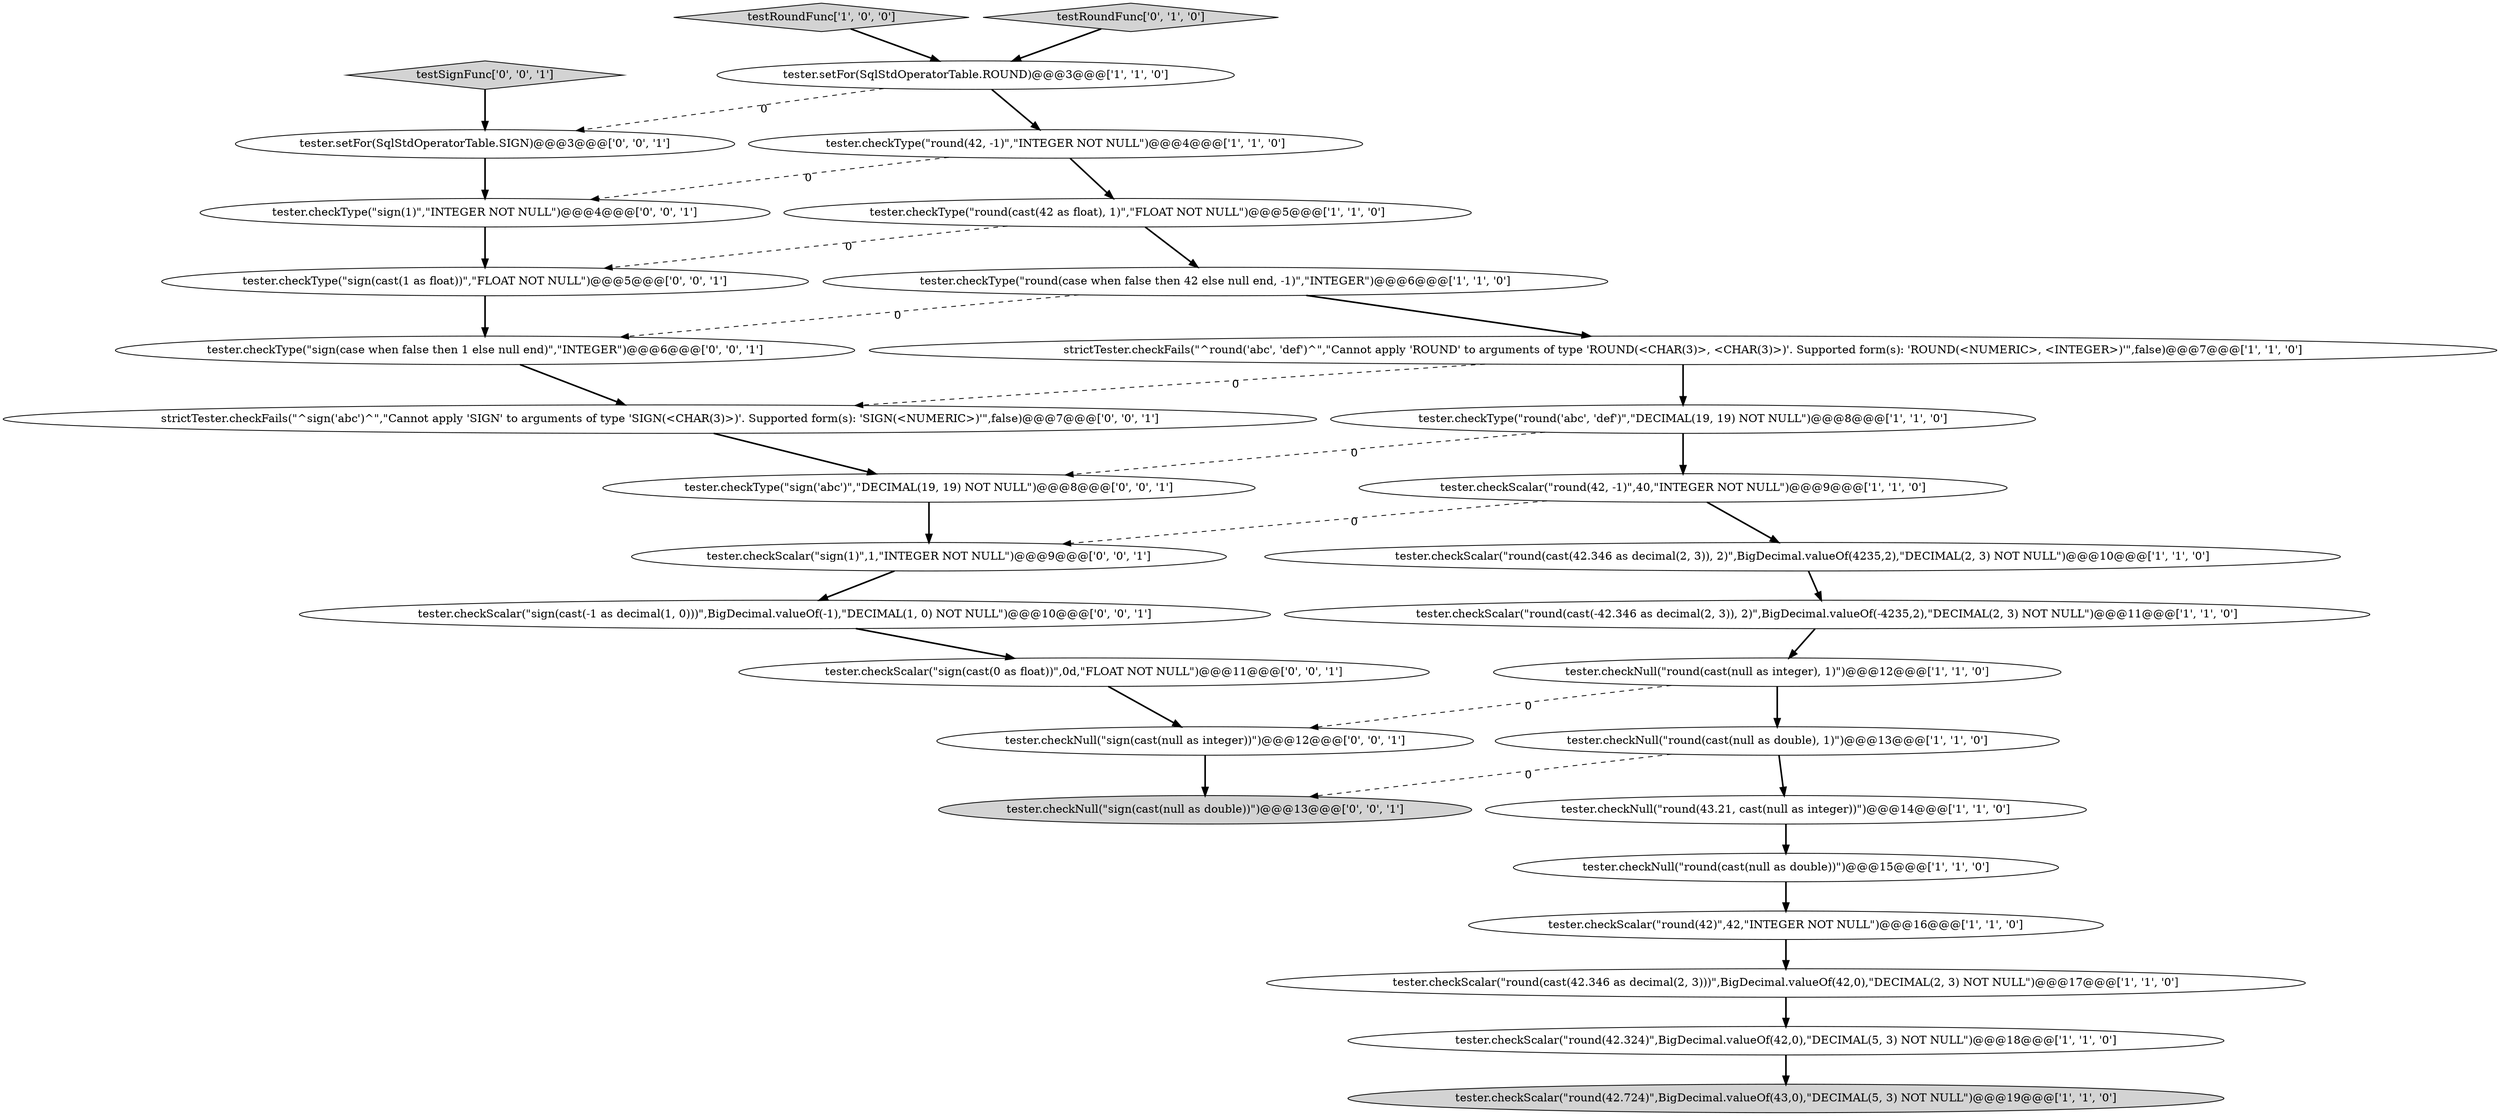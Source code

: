 digraph {
7 [style = filled, label = "tester.checkType(\"round(cast(42 as float), 1)\",\"FLOAT NOT NULL\")@@@5@@@['1', '1', '0']", fillcolor = white, shape = ellipse image = "AAA0AAABBB1BBB"];
9 [style = filled, label = "tester.checkScalar(\"round(cast(42.346 as decimal(2, 3)), 2)\",BigDecimal.valueOf(4235,2),\"DECIMAL(2, 3) NOT NULL\")@@@10@@@['1', '1', '0']", fillcolor = white, shape = ellipse image = "AAA0AAABBB1BBB"];
16 [style = filled, label = "tester.checkScalar(\"round(42, -1)\",40,\"INTEGER NOT NULL\")@@@9@@@['1', '1', '0']", fillcolor = white, shape = ellipse image = "AAA0AAABBB1BBB"];
30 [style = filled, label = "tester.checkType(\"sign(cast(1 as float))\",\"FLOAT NOT NULL\")@@@5@@@['0', '0', '1']", fillcolor = white, shape = ellipse image = "AAA0AAABBB3BBB"];
3 [style = filled, label = "tester.checkType(\"round(42, -1)\",\"INTEGER NOT NULL\")@@@4@@@['1', '1', '0']", fillcolor = white, shape = ellipse image = "AAA0AAABBB1BBB"];
20 [style = filled, label = "tester.checkType(\"sign(1)\",\"INTEGER NOT NULL\")@@@4@@@['0', '0', '1']", fillcolor = white, shape = ellipse image = "AAA0AAABBB3BBB"];
21 [style = filled, label = "tester.checkScalar(\"sign(cast(-1 as decimal(1, 0)))\",BigDecimal.valueOf(-1),\"DECIMAL(1, 0) NOT NULL\")@@@10@@@['0', '0', '1']", fillcolor = white, shape = ellipse image = "AAA0AAABBB3BBB"];
6 [style = filled, label = "tester.checkScalar(\"round(42)\",42,\"INTEGER NOT NULL\")@@@16@@@['1', '1', '0']", fillcolor = white, shape = ellipse image = "AAA0AAABBB1BBB"];
25 [style = filled, label = "tester.checkScalar(\"sign(1)\",1,\"INTEGER NOT NULL\")@@@9@@@['0', '0', '1']", fillcolor = white, shape = ellipse image = "AAA0AAABBB3BBB"];
22 [style = filled, label = "tester.checkNull(\"sign(cast(null as double))\")@@@13@@@['0', '0', '1']", fillcolor = lightgray, shape = ellipse image = "AAA0AAABBB3BBB"];
26 [style = filled, label = "tester.checkScalar(\"sign(cast(0 as float))\",0d,\"FLOAT NOT NULL\")@@@11@@@['0', '0', '1']", fillcolor = white, shape = ellipse image = "AAA0AAABBB3BBB"];
19 [style = filled, label = "tester.setFor(SqlStdOperatorTable.SIGN)@@@3@@@['0', '0', '1']", fillcolor = white, shape = ellipse image = "AAA0AAABBB3BBB"];
11 [style = filled, label = "tester.setFor(SqlStdOperatorTable.ROUND)@@@3@@@['1', '1', '0']", fillcolor = white, shape = ellipse image = "AAA0AAABBB1BBB"];
27 [style = filled, label = "testSignFunc['0', '0', '1']", fillcolor = lightgray, shape = diamond image = "AAA0AAABBB3BBB"];
8 [style = filled, label = "testRoundFunc['1', '0', '0']", fillcolor = lightgray, shape = diamond image = "AAA0AAABBB1BBB"];
29 [style = filled, label = "tester.checkNull(\"sign(cast(null as integer))\")@@@12@@@['0', '0', '1']", fillcolor = white, shape = ellipse image = "AAA0AAABBB3BBB"];
28 [style = filled, label = "tester.checkType(\"sign('abc')\",\"DECIMAL(19, 19) NOT NULL\")@@@8@@@['0', '0', '1']", fillcolor = white, shape = ellipse image = "AAA0AAABBB3BBB"];
24 [style = filled, label = "strictTester.checkFails(\"^sign('abc')^\",\"Cannot apply 'SIGN' to arguments of type 'SIGN\(<CHAR\(3\)>\)'\. Supported form\(s\): 'SIGN\(<NUMERIC>\)'\",false)@@@7@@@['0', '0', '1']", fillcolor = white, shape = ellipse image = "AAA0AAABBB3BBB"];
0 [style = filled, label = "tester.checkNull(\"round(cast(null as double))\")@@@15@@@['1', '1', '0']", fillcolor = white, shape = ellipse image = "AAA0AAABBB1BBB"];
18 [style = filled, label = "testRoundFunc['0', '1', '0']", fillcolor = lightgray, shape = diamond image = "AAA0AAABBB2BBB"];
12 [style = filled, label = "tester.checkType(\"round(case when false then 42 else null end, -1)\",\"INTEGER\")@@@6@@@['1', '1', '0']", fillcolor = white, shape = ellipse image = "AAA0AAABBB1BBB"];
2 [style = filled, label = "tester.checkNull(\"round(cast(null as integer), 1)\")@@@12@@@['1', '1', '0']", fillcolor = white, shape = ellipse image = "AAA0AAABBB1BBB"];
1 [style = filled, label = "tester.checkType(\"round('abc', 'def')\",\"DECIMAL(19, 19) NOT NULL\")@@@8@@@['1', '1', '0']", fillcolor = white, shape = ellipse image = "AAA0AAABBB1BBB"];
14 [style = filled, label = "tester.checkScalar(\"round(cast(42.346 as decimal(2, 3)))\",BigDecimal.valueOf(42,0),\"DECIMAL(2, 3) NOT NULL\")@@@17@@@['1', '1', '0']", fillcolor = white, shape = ellipse image = "AAA0AAABBB1BBB"];
13 [style = filled, label = "tester.checkScalar(\"round(cast(-42.346 as decimal(2, 3)), 2)\",BigDecimal.valueOf(-4235,2),\"DECIMAL(2, 3) NOT NULL\")@@@11@@@['1', '1', '0']", fillcolor = white, shape = ellipse image = "AAA0AAABBB1BBB"];
23 [style = filled, label = "tester.checkType(\"sign(case when false then 1 else null end)\",\"INTEGER\")@@@6@@@['0', '0', '1']", fillcolor = white, shape = ellipse image = "AAA0AAABBB3BBB"];
4 [style = filled, label = "tester.checkNull(\"round(cast(null as double), 1)\")@@@13@@@['1', '1', '0']", fillcolor = white, shape = ellipse image = "AAA0AAABBB1BBB"];
15 [style = filled, label = "tester.checkNull(\"round(43.21, cast(null as integer))\")@@@14@@@['1', '1', '0']", fillcolor = white, shape = ellipse image = "AAA0AAABBB1BBB"];
10 [style = filled, label = "strictTester.checkFails(\"^round('abc', 'def')^\",\"Cannot apply 'ROUND' to arguments of type 'ROUND\(<CHAR\(3\)>, <CHAR\(3\)>\)'\. Supported form\(s\): 'ROUND\(<NUMERIC>, <INTEGER>\)'\",false)@@@7@@@['1', '1', '0']", fillcolor = white, shape = ellipse image = "AAA0AAABBB1BBB"];
17 [style = filled, label = "tester.checkScalar(\"round(42.724)\",BigDecimal.valueOf(43,0),\"DECIMAL(5, 3) NOT NULL\")@@@19@@@['1', '1', '0']", fillcolor = lightgray, shape = ellipse image = "AAA0AAABBB1BBB"];
5 [style = filled, label = "tester.checkScalar(\"round(42.324)\",BigDecimal.valueOf(42,0),\"DECIMAL(5, 3) NOT NULL\")@@@18@@@['1', '1', '0']", fillcolor = white, shape = ellipse image = "AAA0AAABBB1BBB"];
24->28 [style = bold, label=""];
12->23 [style = dashed, label="0"];
7->12 [style = bold, label=""];
0->6 [style = bold, label=""];
16->25 [style = dashed, label="0"];
19->20 [style = bold, label=""];
26->29 [style = bold, label=""];
18->11 [style = bold, label=""];
30->23 [style = bold, label=""];
4->15 [style = bold, label=""];
14->5 [style = bold, label=""];
4->22 [style = dashed, label="0"];
1->28 [style = dashed, label="0"];
5->17 [style = bold, label=""];
2->4 [style = bold, label=""];
6->14 [style = bold, label=""];
21->26 [style = bold, label=""];
23->24 [style = bold, label=""];
12->10 [style = bold, label=""];
3->7 [style = bold, label=""];
11->3 [style = bold, label=""];
11->19 [style = dashed, label="0"];
1->16 [style = bold, label=""];
2->29 [style = dashed, label="0"];
15->0 [style = bold, label=""];
7->30 [style = dashed, label="0"];
3->20 [style = dashed, label="0"];
9->13 [style = bold, label=""];
28->25 [style = bold, label=""];
27->19 [style = bold, label=""];
29->22 [style = bold, label=""];
20->30 [style = bold, label=""];
10->1 [style = bold, label=""];
8->11 [style = bold, label=""];
10->24 [style = dashed, label="0"];
16->9 [style = bold, label=""];
25->21 [style = bold, label=""];
13->2 [style = bold, label=""];
}
